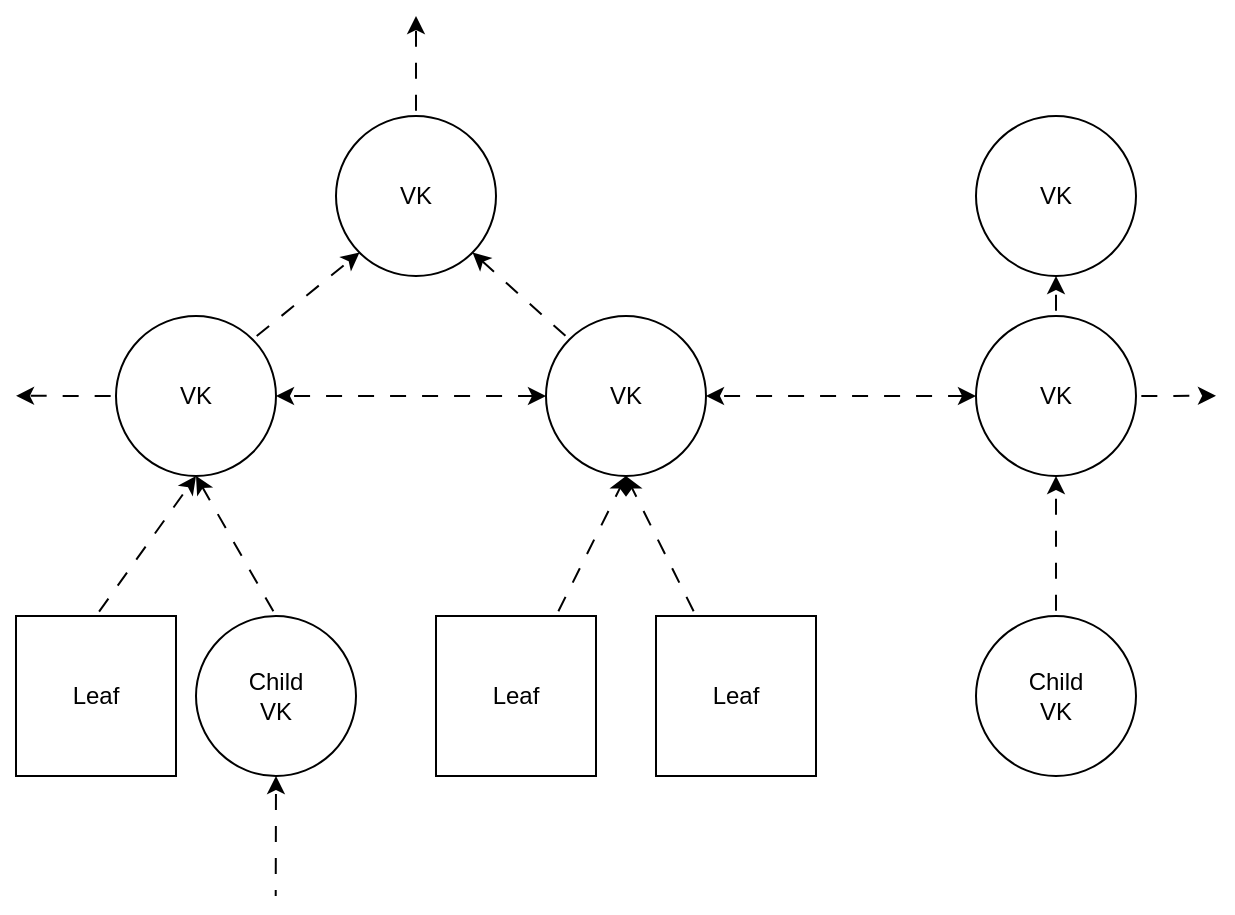 <mxfile version="26.2.2">
  <diagram name="Page-1" id="Nq8jX7YhTqlW4h7WryN_">
    <mxGraphModel dx="1178" dy="722" grid="1" gridSize="10" guides="1" tooltips="1" connect="1" arrows="1" fold="1" page="1" pageScale="1" pageWidth="850" pageHeight="1100" math="0" shadow="0">
      <root>
        <mxCell id="0" />
        <mxCell id="1" parent="0" />
        <mxCell id="_WhcaMk27eqkP7fr3nC9-20" style="edgeStyle=none;shape=connector;rounded=0;orthogonalLoop=1;jettySize=auto;html=1;exitX=1;exitY=0.5;exitDx=0;exitDy=0;entryX=0;entryY=0.5;entryDx=0;entryDy=0;strokeColor=default;align=center;verticalAlign=middle;fontFamily=Helvetica;fontSize=11;fontColor=default;labelBackgroundColor=default;endArrow=classic;flowAnimation=1;startArrow=classic;startFill=1;" edge="1" parent="1" source="_WhcaMk27eqkP7fr3nC9-2" target="_WhcaMk27eqkP7fr3nC9-3">
          <mxGeometry relative="1" as="geometry" />
        </mxCell>
        <mxCell id="_WhcaMk27eqkP7fr3nC9-28" style="edgeStyle=none;shape=connector;rounded=0;orthogonalLoop=1;jettySize=auto;html=1;exitX=0;exitY=0;exitDx=0;exitDy=0;entryX=1;entryY=1;entryDx=0;entryDy=0;strokeColor=default;align=center;verticalAlign=middle;fontFamily=Helvetica;fontSize=11;fontColor=default;labelBackgroundColor=default;endArrow=classic;flowAnimation=1;" edge="1" parent="1" source="_WhcaMk27eqkP7fr3nC9-2" target="_WhcaMk27eqkP7fr3nC9-26">
          <mxGeometry relative="1" as="geometry" />
        </mxCell>
        <mxCell id="_WhcaMk27eqkP7fr3nC9-2" value="VK" style="ellipse;whiteSpace=wrap;html=1;aspect=fixed;" vertex="1" parent="1">
          <mxGeometry x="385" y="400" width="80" height="80" as="geometry" />
        </mxCell>
        <mxCell id="_WhcaMk27eqkP7fr3nC9-23" style="edgeStyle=none;shape=connector;rounded=0;orthogonalLoop=1;jettySize=auto;html=1;exitX=1;exitY=0.5;exitDx=0;exitDy=0;strokeColor=default;align=center;verticalAlign=middle;fontFamily=Helvetica;fontSize=11;fontColor=default;labelBackgroundColor=default;endArrow=classic;flowAnimation=1;" edge="1" parent="1" source="_WhcaMk27eqkP7fr3nC9-3">
          <mxGeometry relative="1" as="geometry">
            <mxPoint x="720" y="439.905" as="targetPoint" />
          </mxGeometry>
        </mxCell>
        <mxCell id="_WhcaMk27eqkP7fr3nC9-31" style="edgeStyle=none;shape=connector;rounded=0;orthogonalLoop=1;jettySize=auto;html=1;exitX=0.5;exitY=0;exitDx=0;exitDy=0;entryX=0.5;entryY=1;entryDx=0;entryDy=0;strokeColor=default;align=center;verticalAlign=middle;fontFamily=Helvetica;fontSize=11;fontColor=default;labelBackgroundColor=default;endArrow=classic;flowAnimation=1;" edge="1" parent="1" source="_WhcaMk27eqkP7fr3nC9-3" target="_WhcaMk27eqkP7fr3nC9-30">
          <mxGeometry relative="1" as="geometry" />
        </mxCell>
        <mxCell id="_WhcaMk27eqkP7fr3nC9-3" value="VK" style="ellipse;whiteSpace=wrap;html=1;aspect=fixed;" vertex="1" parent="1">
          <mxGeometry x="600" y="400" width="80" height="80" as="geometry" />
        </mxCell>
        <mxCell id="_WhcaMk27eqkP7fr3nC9-19" style="edgeStyle=none;shape=connector;rounded=0;orthogonalLoop=1;jettySize=auto;html=1;exitX=1;exitY=0.5;exitDx=0;exitDy=0;entryX=0;entryY=0.5;entryDx=0;entryDy=0;strokeColor=default;align=center;verticalAlign=middle;fontFamily=Helvetica;fontSize=11;fontColor=default;labelBackgroundColor=default;endArrow=classic;flowAnimation=1;startArrow=classic;startFill=1;" edge="1" parent="1" source="_WhcaMk27eqkP7fr3nC9-4" target="_WhcaMk27eqkP7fr3nC9-2">
          <mxGeometry relative="1" as="geometry" />
        </mxCell>
        <mxCell id="_WhcaMk27eqkP7fr3nC9-22" style="edgeStyle=none;shape=connector;rounded=0;orthogonalLoop=1;jettySize=auto;html=1;exitX=0;exitY=0.5;exitDx=0;exitDy=0;strokeColor=default;align=center;verticalAlign=middle;fontFamily=Helvetica;fontSize=11;fontColor=default;labelBackgroundColor=default;endArrow=classic;flowAnimation=1;" edge="1" parent="1" source="_WhcaMk27eqkP7fr3nC9-4">
          <mxGeometry relative="1" as="geometry">
            <mxPoint x="120" y="439.905" as="targetPoint" />
          </mxGeometry>
        </mxCell>
        <mxCell id="_WhcaMk27eqkP7fr3nC9-27" style="edgeStyle=none;shape=connector;rounded=0;orthogonalLoop=1;jettySize=auto;html=1;exitX=1;exitY=0;exitDx=0;exitDy=0;entryX=0;entryY=1;entryDx=0;entryDy=0;strokeColor=default;align=center;verticalAlign=middle;fontFamily=Helvetica;fontSize=11;fontColor=default;labelBackgroundColor=default;endArrow=classic;flowAnimation=1;" edge="1" parent="1" source="_WhcaMk27eqkP7fr3nC9-4" target="_WhcaMk27eqkP7fr3nC9-26">
          <mxGeometry relative="1" as="geometry" />
        </mxCell>
        <mxCell id="_WhcaMk27eqkP7fr3nC9-4" value="VK" style="ellipse;whiteSpace=wrap;html=1;aspect=fixed;" vertex="1" parent="1">
          <mxGeometry x="170" y="400" width="80" height="80" as="geometry" />
        </mxCell>
        <mxCell id="_WhcaMk27eqkP7fr3nC9-7" style="rounded=0;orthogonalLoop=1;jettySize=auto;html=1;exitX=0.75;exitY=0;exitDx=0;exitDy=0;entryX=0.5;entryY=1;entryDx=0;entryDy=0;flowAnimation=1;" edge="1" parent="1" source="_WhcaMk27eqkP7fr3nC9-5" target="_WhcaMk27eqkP7fr3nC9-2">
          <mxGeometry relative="1" as="geometry" />
        </mxCell>
        <mxCell id="_WhcaMk27eqkP7fr3nC9-5" value="Leaf" style="whiteSpace=wrap;html=1;aspect=fixed;" vertex="1" parent="1">
          <mxGeometry x="330" y="550" width="80" height="80" as="geometry" />
        </mxCell>
        <mxCell id="_WhcaMk27eqkP7fr3nC9-8" style="rounded=0;orthogonalLoop=1;jettySize=auto;html=1;exitX=0.25;exitY=0;exitDx=0;exitDy=0;entryX=0.5;entryY=1;entryDx=0;entryDy=0;flowAnimation=1;" edge="1" parent="1" source="_WhcaMk27eqkP7fr3nC9-6" target="_WhcaMk27eqkP7fr3nC9-2">
          <mxGeometry relative="1" as="geometry">
            <mxPoint x="430" y="480" as="targetPoint" />
          </mxGeometry>
        </mxCell>
        <mxCell id="_WhcaMk27eqkP7fr3nC9-6" value="Leaf" style="whiteSpace=wrap;html=1;aspect=fixed;" vertex="1" parent="1">
          <mxGeometry x="440" y="550" width="80" height="80" as="geometry" />
        </mxCell>
        <mxCell id="_WhcaMk27eqkP7fr3nC9-11" style="edgeStyle=none;shape=connector;rounded=0;orthogonalLoop=1;jettySize=auto;html=1;exitX=0.5;exitY=0;exitDx=0;exitDy=0;entryX=0.5;entryY=1;entryDx=0;entryDy=0;strokeColor=default;align=center;verticalAlign=middle;fontFamily=Helvetica;fontSize=11;fontColor=default;labelBackgroundColor=default;endArrow=classic;flowAnimation=1;" edge="1" parent="1" source="_WhcaMk27eqkP7fr3nC9-9" target="_WhcaMk27eqkP7fr3nC9-4">
          <mxGeometry relative="1" as="geometry" />
        </mxCell>
        <mxCell id="_WhcaMk27eqkP7fr3nC9-24" style="edgeStyle=none;shape=connector;rounded=0;orthogonalLoop=1;jettySize=auto;html=1;exitX=0.5;exitY=1;exitDx=0;exitDy=0;strokeColor=default;align=center;verticalAlign=middle;fontFamily=Helvetica;fontSize=11;fontColor=default;labelBackgroundColor=default;endArrow=none;flowAnimation=1;startArrow=classic;startFill=1;" edge="1" parent="1" source="_WhcaMk27eqkP7fr3nC9-9">
          <mxGeometry relative="1" as="geometry">
            <mxPoint x="249.857" y="690" as="targetPoint" />
          </mxGeometry>
        </mxCell>
        <mxCell id="_WhcaMk27eqkP7fr3nC9-9" value="&lt;div&gt;Child&lt;/div&gt;VK" style="ellipse;whiteSpace=wrap;html=1;aspect=fixed;" vertex="1" parent="1">
          <mxGeometry x="210" y="550" width="80" height="80" as="geometry" />
        </mxCell>
        <mxCell id="_WhcaMk27eqkP7fr3nC9-13" style="edgeStyle=none;shape=connector;rounded=0;orthogonalLoop=1;jettySize=auto;html=1;exitX=0.5;exitY=0;exitDx=0;exitDy=0;entryX=0.5;entryY=1;entryDx=0;entryDy=0;strokeColor=default;align=center;verticalAlign=middle;fontFamily=Helvetica;fontSize=11;fontColor=default;labelBackgroundColor=default;endArrow=classic;flowAnimation=1;" edge="1" parent="1" source="_WhcaMk27eqkP7fr3nC9-12" target="_WhcaMk27eqkP7fr3nC9-3">
          <mxGeometry relative="1" as="geometry" />
        </mxCell>
        <mxCell id="_WhcaMk27eqkP7fr3nC9-12" value="&lt;div&gt;Child&lt;/div&gt;VK" style="ellipse;whiteSpace=wrap;html=1;aspect=fixed;" vertex="1" parent="1">
          <mxGeometry x="600" y="550" width="80" height="80" as="geometry" />
        </mxCell>
        <mxCell id="_WhcaMk27eqkP7fr3nC9-15" style="edgeStyle=none;shape=connector;rounded=0;orthogonalLoop=1;jettySize=auto;html=1;exitX=0.5;exitY=0;exitDx=0;exitDy=0;entryX=0.5;entryY=1;entryDx=0;entryDy=0;strokeColor=default;align=center;verticalAlign=middle;fontFamily=Helvetica;fontSize=11;fontColor=default;labelBackgroundColor=default;endArrow=classic;flowAnimation=1;" edge="1" parent="1" source="_WhcaMk27eqkP7fr3nC9-14" target="_WhcaMk27eqkP7fr3nC9-4">
          <mxGeometry relative="1" as="geometry" />
        </mxCell>
        <mxCell id="_WhcaMk27eqkP7fr3nC9-14" value="Leaf" style="whiteSpace=wrap;html=1;aspect=fixed;" vertex="1" parent="1">
          <mxGeometry x="120" y="550" width="80" height="80" as="geometry" />
        </mxCell>
        <mxCell id="_WhcaMk27eqkP7fr3nC9-29" style="edgeStyle=none;shape=connector;rounded=0;orthogonalLoop=1;jettySize=auto;html=1;exitX=0.5;exitY=0;exitDx=0;exitDy=0;strokeColor=default;align=center;verticalAlign=middle;fontFamily=Helvetica;fontSize=11;fontColor=default;labelBackgroundColor=default;endArrow=classic;flowAnimation=1;" edge="1" parent="1" source="_WhcaMk27eqkP7fr3nC9-26">
          <mxGeometry relative="1" as="geometry">
            <mxPoint x="320" y="250" as="targetPoint" />
          </mxGeometry>
        </mxCell>
        <mxCell id="_WhcaMk27eqkP7fr3nC9-26" value="VK" style="ellipse;whiteSpace=wrap;html=1;aspect=fixed;" vertex="1" parent="1">
          <mxGeometry x="280" y="300" width="80" height="80" as="geometry" />
        </mxCell>
        <mxCell id="_WhcaMk27eqkP7fr3nC9-30" value="VK" style="ellipse;whiteSpace=wrap;html=1;aspect=fixed;" vertex="1" parent="1">
          <mxGeometry x="600" y="300" width="80" height="80" as="geometry" />
        </mxCell>
      </root>
    </mxGraphModel>
  </diagram>
</mxfile>
